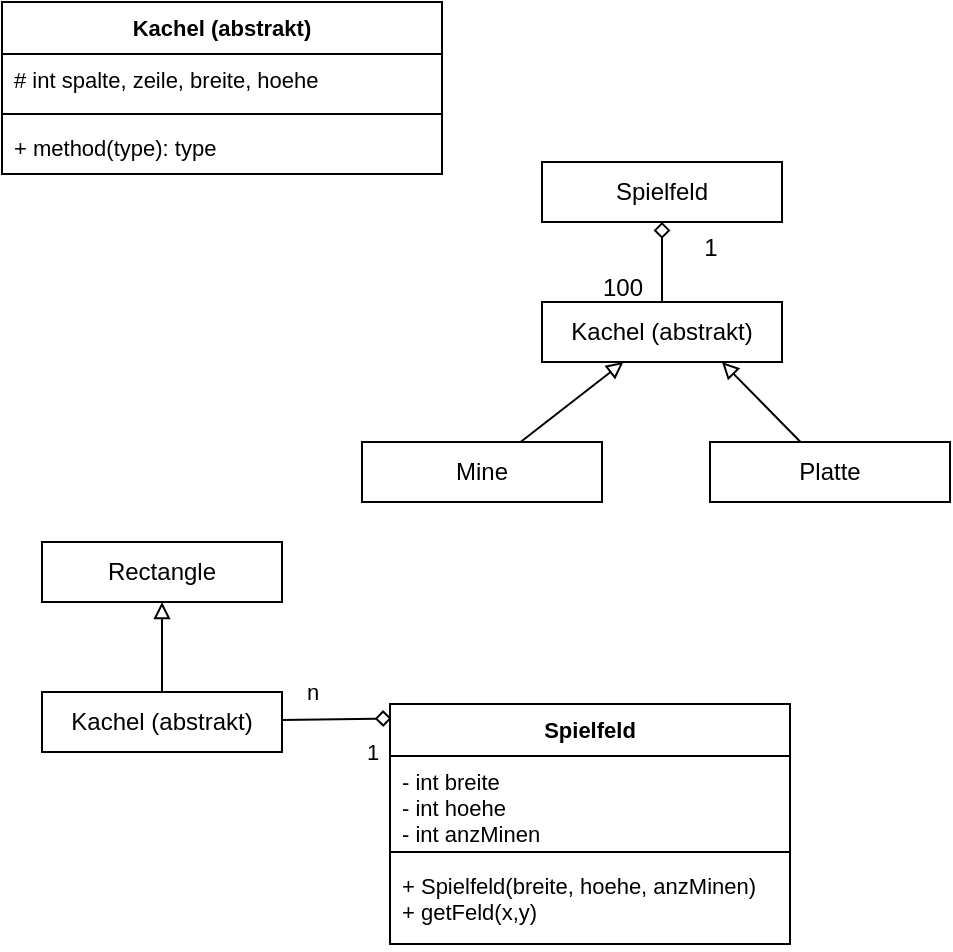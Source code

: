 <mxfile version="24.7.8">
  <diagram name="Seite-1" id="7lrdjb0XLS8eakfNW1go">
    <mxGraphModel dx="1105" dy="654" grid="1" gridSize="10" guides="1" tooltips="1" connect="1" arrows="1" fold="1" page="1" pageScale="1" pageWidth="827" pageHeight="1169" math="0" shadow="0">
      <root>
        <mxCell id="0" />
        <mxCell id="1" parent="0" />
        <mxCell id="DREdefmeEKIS18htPZzb-1" value="Spielfeld" style="rounded=0;whiteSpace=wrap;html=1;" vertex="1" parent="1">
          <mxGeometry x="330" y="120" width="120" height="30" as="geometry" />
        </mxCell>
        <mxCell id="DREdefmeEKIS18htPZzb-5" style="edgeStyle=orthogonalEdgeStyle;rounded=0;orthogonalLoop=1;jettySize=auto;html=1;entryX=0.5;entryY=1;entryDx=0;entryDy=0;endArrow=diamond;endFill=0;" edge="1" parent="1" source="DREdefmeEKIS18htPZzb-2" target="DREdefmeEKIS18htPZzb-1">
          <mxGeometry relative="1" as="geometry" />
        </mxCell>
        <mxCell id="DREdefmeEKIS18htPZzb-2" value="Kachel (abstrakt)" style="rounded=0;whiteSpace=wrap;html=1;" vertex="1" parent="1">
          <mxGeometry x="330" y="190" width="120" height="30" as="geometry" />
        </mxCell>
        <mxCell id="DREdefmeEKIS18htPZzb-9" style="edgeStyle=none;shape=connector;rounded=0;orthogonalLoop=1;jettySize=auto;html=1;entryX=0.75;entryY=1;entryDx=0;entryDy=0;strokeColor=default;align=center;verticalAlign=middle;fontFamily=Helvetica;fontSize=11;fontColor=default;labelBackgroundColor=default;endArrow=block;endFill=0;" edge="1" parent="1" source="DREdefmeEKIS18htPZzb-3" target="DREdefmeEKIS18htPZzb-2">
          <mxGeometry relative="1" as="geometry" />
        </mxCell>
        <mxCell id="DREdefmeEKIS18htPZzb-3" value="Platte" style="rounded=0;whiteSpace=wrap;html=1;" vertex="1" parent="1">
          <mxGeometry x="414" y="260" width="120" height="30" as="geometry" />
        </mxCell>
        <mxCell id="DREdefmeEKIS18htPZzb-8" style="rounded=0;orthogonalLoop=1;jettySize=auto;html=1;endArrow=block;endFill=0;" edge="1" parent="1" source="DREdefmeEKIS18htPZzb-4" target="DREdefmeEKIS18htPZzb-2">
          <mxGeometry relative="1" as="geometry" />
        </mxCell>
        <mxCell id="DREdefmeEKIS18htPZzb-4" value="Mine" style="rounded=0;whiteSpace=wrap;html=1;" vertex="1" parent="1">
          <mxGeometry x="240" y="260" width="120" height="30" as="geometry" />
        </mxCell>
        <mxCell id="DREdefmeEKIS18htPZzb-6" value="100" style="text;html=1;align=center;verticalAlign=middle;resizable=0;points=[];autosize=1;strokeColor=none;fillColor=none;" vertex="1" parent="1">
          <mxGeometry x="350" y="168" width="40" height="30" as="geometry" />
        </mxCell>
        <mxCell id="DREdefmeEKIS18htPZzb-7" value="1" style="text;html=1;align=center;verticalAlign=middle;resizable=0;points=[];autosize=1;strokeColor=none;fillColor=none;" vertex="1" parent="1">
          <mxGeometry x="399" y="148" width="30" height="30" as="geometry" />
        </mxCell>
        <mxCell id="DREdefmeEKIS18htPZzb-16" style="edgeStyle=none;shape=connector;rounded=0;orthogonalLoop=1;jettySize=auto;html=1;entryX=0.004;entryY=0.06;entryDx=0;entryDy=0;strokeColor=default;align=center;verticalAlign=middle;fontFamily=Helvetica;fontSize=11;fontColor=default;labelBackgroundColor=default;endArrow=diamond;endFill=0;entryPerimeter=0;" edge="1" parent="1" source="DREdefmeEKIS18htPZzb-15" target="DREdefmeEKIS18htPZzb-23">
          <mxGeometry relative="1" as="geometry">
            <mxPoint x="260" y="397.5" as="targetPoint" />
          </mxGeometry>
        </mxCell>
        <mxCell id="DREdefmeEKIS18htPZzb-21" style="edgeStyle=none;shape=connector;rounded=0;orthogonalLoop=1;jettySize=auto;html=1;strokeColor=default;align=center;verticalAlign=middle;fontFamily=Helvetica;fontSize=11;fontColor=default;labelBackgroundColor=default;endArrow=block;endFill=0;" edge="1" parent="1" source="DREdefmeEKIS18htPZzb-15" target="DREdefmeEKIS18htPZzb-20">
          <mxGeometry relative="1" as="geometry" />
        </mxCell>
        <mxCell id="DREdefmeEKIS18htPZzb-15" value="Kachel (abstrakt)" style="rounded=0;whiteSpace=wrap;html=1;" vertex="1" parent="1">
          <mxGeometry x="80" y="385" width="120" height="30" as="geometry" />
        </mxCell>
        <mxCell id="DREdefmeEKIS18htPZzb-17" value="n" style="text;html=1;align=center;verticalAlign=middle;resizable=0;points=[];autosize=1;strokeColor=none;fillColor=none;fontFamily=Helvetica;fontSize=11;fontColor=default;labelBackgroundColor=default;" vertex="1" parent="1">
          <mxGeometry x="200" y="370" width="30" height="30" as="geometry" />
        </mxCell>
        <mxCell id="DREdefmeEKIS18htPZzb-18" value="1" style="text;html=1;align=center;verticalAlign=middle;resizable=0;points=[];autosize=1;strokeColor=none;fillColor=none;fontFamily=Helvetica;fontSize=11;fontColor=default;labelBackgroundColor=default;" vertex="1" parent="1">
          <mxGeometry x="230" y="400" width="30" height="30" as="geometry" />
        </mxCell>
        <mxCell id="DREdefmeEKIS18htPZzb-20" value="Rectangle" style="rounded=0;whiteSpace=wrap;html=1;" vertex="1" parent="1">
          <mxGeometry x="80" y="310" width="120" height="30" as="geometry" />
        </mxCell>
        <mxCell id="DREdefmeEKIS18htPZzb-23" value="Spielfeld" style="swimlane;fontStyle=1;align=center;verticalAlign=top;childLayout=stackLayout;horizontal=1;startSize=26;horizontalStack=0;resizeParent=1;resizeParentMax=0;resizeLast=0;collapsible=1;marginBottom=0;whiteSpace=wrap;html=1;fontFamily=Helvetica;fontSize=11;fontColor=default;labelBackgroundColor=default;" vertex="1" parent="1">
          <mxGeometry x="254" y="391" width="200" height="120" as="geometry" />
        </mxCell>
        <mxCell id="DREdefmeEKIS18htPZzb-24" value="- int breite&lt;div&gt;- int hoehe&lt;/div&gt;&lt;div&gt;- int anzMinen&lt;/div&gt;" style="text;strokeColor=none;fillColor=none;align=left;verticalAlign=top;spacingLeft=4;spacingRight=4;overflow=hidden;rotatable=0;points=[[0,0.5],[1,0.5]];portConstraint=eastwest;whiteSpace=wrap;html=1;fontFamily=Helvetica;fontSize=11;fontColor=default;labelBackgroundColor=default;" vertex="1" parent="DREdefmeEKIS18htPZzb-23">
          <mxGeometry y="26" width="200" height="44" as="geometry" />
        </mxCell>
        <mxCell id="DREdefmeEKIS18htPZzb-25" value="" style="line;strokeWidth=1;fillColor=none;align=left;verticalAlign=middle;spacingTop=-1;spacingLeft=3;spacingRight=3;rotatable=0;labelPosition=right;points=[];portConstraint=eastwest;strokeColor=inherit;fontFamily=Helvetica;fontSize=11;fontColor=default;labelBackgroundColor=default;" vertex="1" parent="DREdefmeEKIS18htPZzb-23">
          <mxGeometry y="70" width="200" height="8" as="geometry" />
        </mxCell>
        <mxCell id="DREdefmeEKIS18htPZzb-26" value="&lt;span style=&quot;color: rgb(0, 0, 0); font-family: Helvetica; font-size: 11px; font-style: normal; font-variant-ligatures: normal; font-variant-caps: normal; font-weight: 400; letter-spacing: normal; orphans: 2; text-align: left; text-indent: 0px; text-transform: none; widows: 2; word-spacing: 0px; -webkit-text-stroke-width: 0px; white-space: normal; background-color: rgb(255, 255, 255); text-decoration-thickness: initial; text-decoration-style: initial; text-decoration-color: initial; display: inline !important; float: none;&quot;&gt;+ Spielfeld(breite, hoehe, anzMinen)&lt;/span&gt;&lt;div style=&quot;forced-color-adjust: none; color: rgb(0, 0, 0); font-family: Helvetica; font-size: 11px; font-style: normal; font-variant-ligatures: normal; font-variant-caps: normal; font-weight: 400; letter-spacing: normal; orphans: 2; text-align: left; text-indent: 0px; text-transform: none; widows: 2; word-spacing: 0px; -webkit-text-stroke-width: 0px; white-space: normal; text-decoration-thickness: initial; text-decoration-style: initial; text-decoration-color: initial;&quot;&gt;+ getFeld(x,y)&lt;/div&gt;" style="text;strokeColor=none;fillColor=none;align=left;verticalAlign=top;spacingLeft=4;spacingRight=4;overflow=hidden;rotatable=0;points=[[0,0.5],[1,0.5]];portConstraint=eastwest;whiteSpace=wrap;html=1;fontFamily=Helvetica;fontSize=11;fontColor=default;labelBackgroundColor=default;" vertex="1" parent="DREdefmeEKIS18htPZzb-23">
          <mxGeometry y="78" width="200" height="42" as="geometry" />
        </mxCell>
        <mxCell id="DREdefmeEKIS18htPZzb-27" value="Kachel (abstrakt)" style="swimlane;fontStyle=1;align=center;verticalAlign=top;childLayout=stackLayout;horizontal=1;startSize=26;horizontalStack=0;resizeParent=1;resizeParentMax=0;resizeLast=0;collapsible=1;marginBottom=0;whiteSpace=wrap;html=1;fontFamily=Helvetica;fontSize=11;fontColor=default;labelBackgroundColor=default;" vertex="1" parent="1">
          <mxGeometry x="60" y="40" width="220" height="86" as="geometry" />
        </mxCell>
        <mxCell id="DREdefmeEKIS18htPZzb-28" value="# int spalte, zeile, breite, hoehe" style="text;strokeColor=none;fillColor=none;align=left;verticalAlign=top;spacingLeft=4;spacingRight=4;overflow=hidden;rotatable=0;points=[[0,0.5],[1,0.5]];portConstraint=eastwest;whiteSpace=wrap;html=1;fontFamily=Helvetica;fontSize=11;fontColor=default;labelBackgroundColor=default;" vertex="1" parent="DREdefmeEKIS18htPZzb-27">
          <mxGeometry y="26" width="220" height="26" as="geometry" />
        </mxCell>
        <mxCell id="DREdefmeEKIS18htPZzb-29" value="" style="line;strokeWidth=1;fillColor=none;align=left;verticalAlign=middle;spacingTop=-1;spacingLeft=3;spacingRight=3;rotatable=0;labelPosition=right;points=[];portConstraint=eastwest;strokeColor=inherit;fontFamily=Helvetica;fontSize=11;fontColor=default;labelBackgroundColor=default;" vertex="1" parent="DREdefmeEKIS18htPZzb-27">
          <mxGeometry y="52" width="220" height="8" as="geometry" />
        </mxCell>
        <mxCell id="DREdefmeEKIS18htPZzb-30" value="+ method(type): type" style="text;strokeColor=none;fillColor=none;align=left;verticalAlign=top;spacingLeft=4;spacingRight=4;overflow=hidden;rotatable=0;points=[[0,0.5],[1,0.5]];portConstraint=eastwest;whiteSpace=wrap;html=1;fontFamily=Helvetica;fontSize=11;fontColor=default;labelBackgroundColor=default;" vertex="1" parent="DREdefmeEKIS18htPZzb-27">
          <mxGeometry y="60" width="220" height="26" as="geometry" />
        </mxCell>
      </root>
    </mxGraphModel>
  </diagram>
</mxfile>
